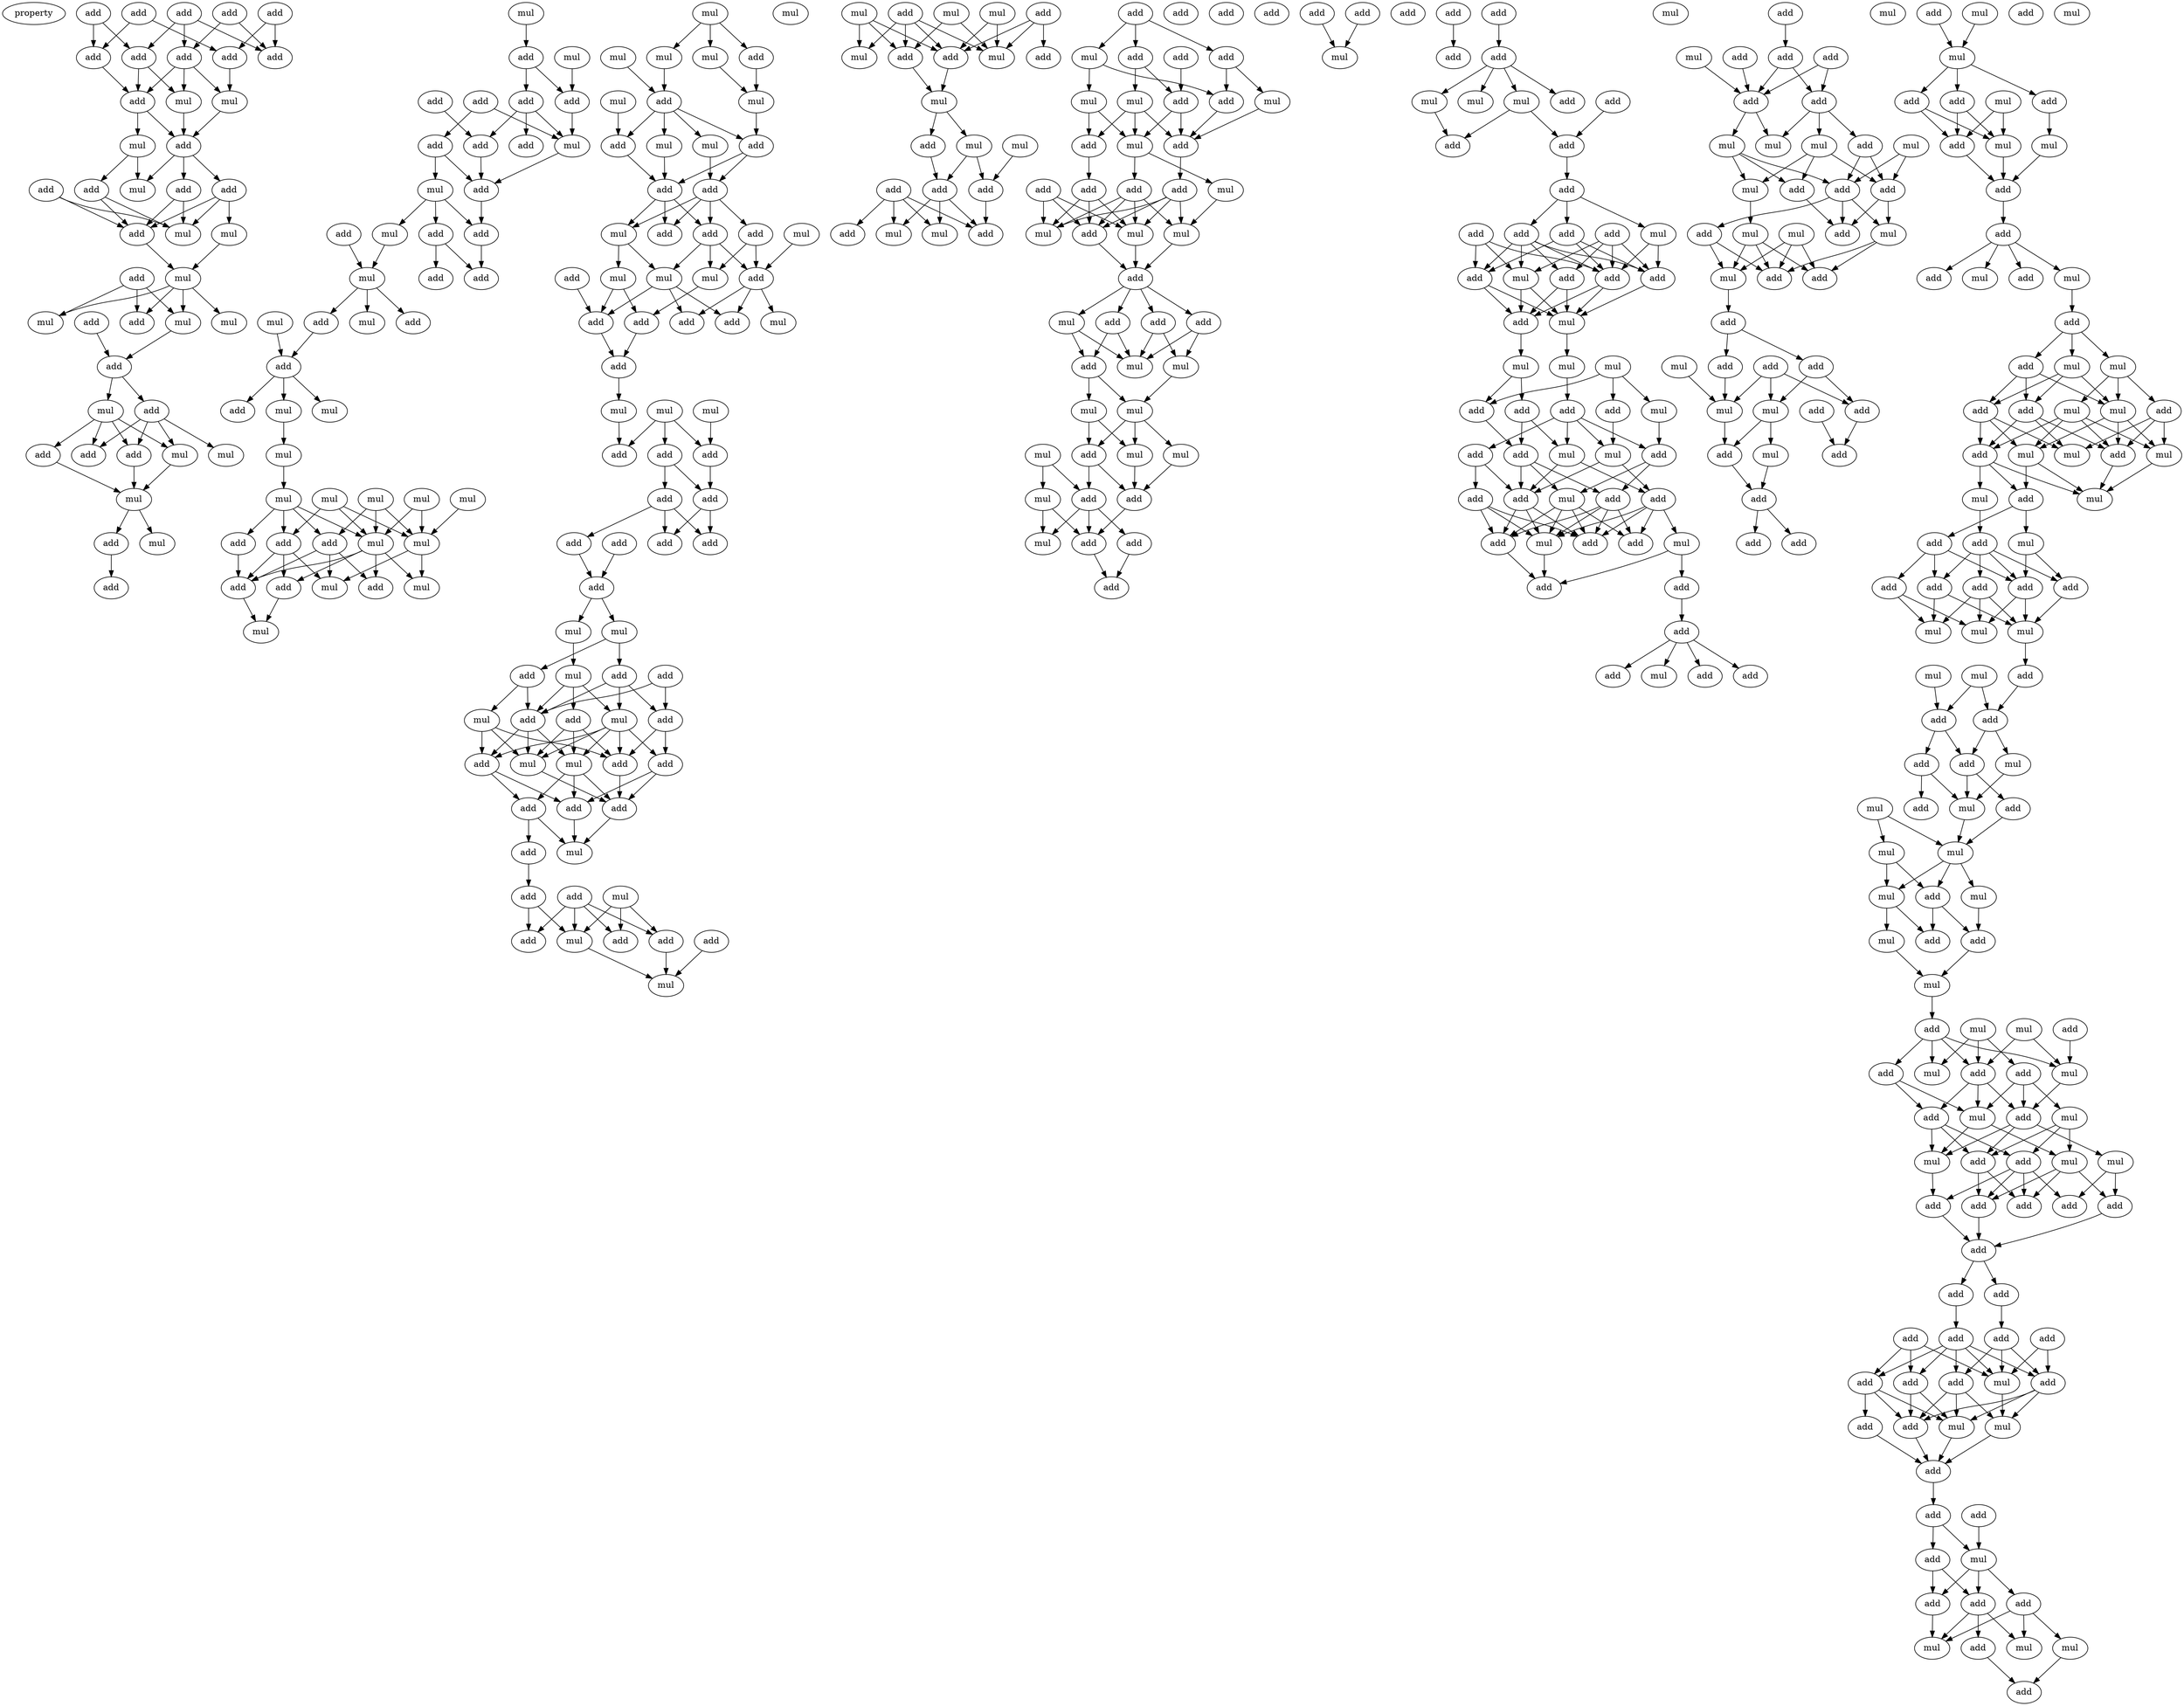 digraph {
    node [fontcolor=black]
    property [mul=2,lf=1.4]
    0 [ label = add ];
    1 [ label = add ];
    2 [ label = add ];
    3 [ label = add ];
    4 [ label = add ];
    5 [ label = add ];
    6 [ label = add ];
    7 [ label = add ];
    8 [ label = add ];
    9 [ label = add ];
    10 [ label = add ];
    11 [ label = mul ];
    12 [ label = mul ];
    13 [ label = mul ];
    14 [ label = add ];
    15 [ label = add ];
    16 [ label = mul ];
    17 [ label = add ];
    18 [ label = add ];
    19 [ label = add ];
    20 [ label = mul ];
    21 [ label = add ];
    22 [ label = mul ];
    23 [ label = mul ];
    24 [ label = add ];
    25 [ label = add ];
    26 [ label = mul ];
    27 [ label = add ];
    28 [ label = mul ];
    29 [ label = mul ];
    30 [ label = add ];
    31 [ label = mul ];
    32 [ label = add ];
    33 [ label = add ];
    34 [ label = add ];
    35 [ label = add ];
    36 [ label = mul ];
    37 [ label = mul ];
    38 [ label = mul ];
    39 [ label = add ];
    40 [ label = mul ];
    41 [ label = add ];
    42 [ label = mul ];
    43 [ label = add ];
    44 [ label = mul ];
    45 [ label = add ];
    46 [ label = add ];
    47 [ label = add ];
    48 [ label = add ];
    49 [ label = add ];
    50 [ label = add ];
    51 [ label = mul ];
    52 [ label = add ];
    53 [ label = mul ];
    54 [ label = add ];
    55 [ label = mul ];
    56 [ label = add ];
    57 [ label = add ];
    58 [ label = add ];
    59 [ label = add ];
    60 [ label = mul ];
    61 [ label = add ];
    62 [ label = mul ];
    63 [ label = add ];
    64 [ label = mul ];
    65 [ label = add ];
    66 [ label = add ];
    67 [ label = add ];
    68 [ label = mul ];
    69 [ label = mul ];
    70 [ label = mul ];
    71 [ label = mul ];
    72 [ label = mul ];
    73 [ label = mul ];
    74 [ label = mul ];
    75 [ label = mul ];
    76 [ label = add ];
    77 [ label = add ];
    78 [ label = mul ];
    79 [ label = mul ];
    80 [ label = add ];
    81 [ label = add ];
    82 [ label = mul ];
    83 [ label = add ];
    84 [ label = add ];
    85 [ label = mul ];
    86 [ label = mul ];
    87 [ label = mul ];
    88 [ label = mul ];
    89 [ label = mul ];
    90 [ label = mul ];
    91 [ label = add ];
    92 [ label = mul ];
    93 [ label = add ];
    94 [ label = mul ];
    95 [ label = add ];
    96 [ label = add ];
    97 [ label = mul ];
    98 [ label = mul ];
    99 [ label = add ];
    100 [ label = add ];
    101 [ label = add ];
    102 [ label = mul ];
    103 [ label = mul ];
    104 [ label = add ];
    105 [ label = add ];
    106 [ label = add ];
    107 [ label = add ];
    108 [ label = mul ];
    109 [ label = mul ];
    110 [ label = mul ];
    111 [ label = mul ];
    112 [ label = add ];
    113 [ label = add ];
    114 [ label = add ];
    115 [ label = add ];
    116 [ label = add ];
    117 [ label = mul ];
    118 [ label = mul ];
    119 [ label = mul ];
    120 [ label = mul ];
    121 [ label = add ];
    122 [ label = add ];
    123 [ label = add ];
    124 [ label = add ];
    125 [ label = add ];
    126 [ label = add ];
    127 [ label = add ];
    128 [ label = add ];
    129 [ label = add ];
    130 [ label = add ];
    131 [ label = mul ];
    132 [ label = mul ];
    133 [ label = add ];
    134 [ label = add ];
    135 [ label = mul ];
    136 [ label = add ];
    137 [ label = add ];
    138 [ label = add ];
    139 [ label = mul ];
    140 [ label = add ];
    141 [ label = mul ];
    142 [ label = mul ];
    143 [ label = mul ];
    144 [ label = add ];
    145 [ label = add ];
    146 [ label = add ];
    147 [ label = add ];
    148 [ label = add ];
    149 [ label = add ];
    150 [ label = mul ];
    151 [ label = add ];
    152 [ label = add ];
    153 [ label = mul ];
    154 [ label = add ];
    155 [ label = add ];
    156 [ label = add ];
    157 [ label = add ];
    158 [ label = mul ];
    159 [ label = add ];
    160 [ label = mul ];
    161 [ label = add ];
    162 [ label = add ];
    163 [ label = mul ];
    164 [ label = mul ];
    165 [ label = mul ];
    166 [ label = add ];
    167 [ label = add ];
    168 [ label = mul ];
    169 [ label = mul ];
    170 [ label = add ];
    171 [ label = mul ];
    172 [ label = mul ];
    173 [ label = add ];
    174 [ label = mul ];
    175 [ label = add ];
    176 [ label = add ];
    177 [ label = add ];
    178 [ label = mul ];
    179 [ label = add ];
    180 [ label = mul ];
    181 [ label = add ];
    182 [ label = add ];
    183 [ label = add ];
    184 [ label = add ];
    185 [ label = add ];
    186 [ label = add ];
    187 [ label = mul ];
    188 [ label = mul ];
    189 [ label = add ];
    190 [ label = mul ];
    191 [ label = mul ];
    192 [ label = add ];
    193 [ label = add ];
    194 [ label = mul ];
    195 [ label = add ];
    196 [ label = add ];
    197 [ label = add ];
    198 [ label = add ];
    199 [ label = add ];
    200 [ label = mul ];
    201 [ label = mul ];
    202 [ label = mul ];
    203 [ label = mul ];
    204 [ label = add ];
    205 [ label = add ];
    206 [ label = add ];
    207 [ label = add ];
    208 [ label = add ];
    209 [ label = add ];
    210 [ label = mul ];
    211 [ label = mul ];
    212 [ label = add ];
    213 [ label = mul ];
    214 [ label = mul ];
    215 [ label = mul ];
    216 [ label = mul ];
    217 [ label = add ];
    218 [ label = mul ];
    219 [ label = mul ];
    220 [ label = add ];
    221 [ label = mul ];
    222 [ label = add ];
    223 [ label = add ];
    224 [ label = add ];
    225 [ label = mul ];
    226 [ label = add ];
    227 [ label = add ];
    228 [ label = add ];
    229 [ label = add ];
    230 [ label = add ];
    231 [ label = add ];
    232 [ label = add ];
    233 [ label = add ];
    234 [ label = mul ];
    235 [ label = add ];
    236 [ label = add ];
    237 [ label = mul ];
    238 [ label = mul ];
    239 [ label = mul ];
    240 [ label = add ];
    241 [ label = add ];
    242 [ label = add ];
    243 [ label = add ];
    244 [ label = add ];
    245 [ label = mul ];
    246 [ label = add ];
    247 [ label = add ];
    248 [ label = add ];
    249 [ label = add ];
    250 [ label = mul ];
    251 [ label = add ];
    252 [ label = add ];
    253 [ label = add ];
    254 [ label = mul ];
    255 [ label = add ];
    256 [ label = mul ];
    257 [ label = mul ];
    258 [ label = mul ];
    259 [ label = add ];
    260 [ label = mul ];
    261 [ label = add ];
    262 [ label = add ];
    263 [ label = add ];
    264 [ label = mul ];
    265 [ label = add ];
    266 [ label = mul ];
    267 [ label = add ];
    268 [ label = add ];
    269 [ label = add ];
    270 [ label = add ];
    271 [ label = mul ];
    272 [ label = add ];
    273 [ label = add ];
    274 [ label = add ];
    275 [ label = mul ];
    276 [ label = add ];
    277 [ label = add ];
    278 [ label = mul ];
    279 [ label = add ];
    280 [ label = add ];
    281 [ label = add ];
    282 [ label = add ];
    283 [ label = mul ];
    284 [ label = add ];
    285 [ label = add ];
    286 [ label = mul ];
    287 [ label = add ];
    288 [ label = add ];
    289 [ label = mul ];
    290 [ label = add ];
    291 [ label = add ];
    292 [ label = add ];
    293 [ label = add ];
    294 [ label = add ];
    295 [ label = mul ];
    296 [ label = mul ];
    297 [ label = mul ];
    298 [ label = mul ];
    299 [ label = add ];
    300 [ label = mul ];
    301 [ label = add ];
    302 [ label = add ];
    303 [ label = mul ];
    304 [ label = add ];
    305 [ label = mul ];
    306 [ label = mul ];
    307 [ label = add ];
    308 [ label = mul ];
    309 [ label = add ];
    310 [ label = add ];
    311 [ label = add ];
    312 [ label = mul ];
    313 [ label = add ];
    314 [ label = add ];
    315 [ label = add ];
    316 [ label = mul ];
    317 [ label = add ];
    318 [ label = add ];
    319 [ label = mul ];
    320 [ label = add ];
    321 [ label = mul ];
    322 [ label = add ];
    323 [ label = add ];
    324 [ label = mul ];
    325 [ label = add ];
    326 [ label = mul ];
    327 [ label = add ];
    328 [ label = add ];
    329 [ label = mul ];
    330 [ label = add ];
    331 [ label = mul ];
    332 [ label = add ];
    333 [ label = add ];
    334 [ label = mul ];
    335 [ label = mul ];
    336 [ label = add ];
    337 [ label = add ];
    338 [ label = add ];
    339 [ label = add ];
    340 [ label = add ];
    341 [ label = mul ];
    342 [ label = add ];
    343 [ label = mul ];
    344 [ label = add ];
    345 [ label = add ];
    346 [ label = mul ];
    347 [ label = mul ];
    348 [ label = mul ];
    349 [ label = mul ];
    350 [ label = add ];
    351 [ label = add ];
    352 [ label = add ];
    353 [ label = add ];
    354 [ label = mul ];
    355 [ label = mul ];
    356 [ label = add ];
    357 [ label = mul ];
    358 [ label = mul ];
    359 [ label = add ];
    360 [ label = mul ];
    361 [ label = add ];
    362 [ label = add ];
    363 [ label = mul ];
    364 [ label = add ];
    365 [ label = add ];
    366 [ label = add ];
    367 [ label = add ];
    368 [ label = add ];
    369 [ label = mul ];
    370 [ label = mul ];
    371 [ label = mul ];
    372 [ label = mul ];
    373 [ label = mul ];
    374 [ label = add ];
    375 [ label = add ];
    376 [ label = add ];
    377 [ label = add ];
    378 [ label = mul ];
    379 [ label = add ];
    380 [ label = mul ];
    381 [ label = mul ];
    382 [ label = add ];
    383 [ label = add ];
    384 [ label = mul ];
    385 [ label = mul ];
    386 [ label = add ];
    387 [ label = mul ];
    388 [ label = mul ];
    389 [ label = mul ];
    390 [ label = add ];
    391 [ label = add ];
    392 [ label = mul ];
    393 [ label = add ];
    394 [ label = add ];
    395 [ label = mul ];
    396 [ label = mul ];
    397 [ label = add ];
    398 [ label = mul ];
    399 [ label = add ];
    400 [ label = add ];
    401 [ label = mul ];
    402 [ label = add ];
    403 [ label = mul ];
    404 [ label = mul ];
    405 [ label = add ];
    406 [ label = add ];
    407 [ label = mul ];
    408 [ label = mul ];
    409 [ label = add ];
    410 [ label = mul ];
    411 [ label = add ];
    412 [ label = add ];
    413 [ label = add ];
    414 [ label = add ];
    415 [ label = add ];
    416 [ label = add ];
    417 [ label = add ];
    418 [ label = add ];
    419 [ label = add ];
    420 [ label = add ];
    421 [ label = add ];
    422 [ label = add ];
    423 [ label = mul ];
    424 [ label = add ];
    425 [ label = add ];
    426 [ label = add ];
    427 [ label = add ];
    428 [ label = mul ];
    429 [ label = mul ];
    430 [ label = add ];
    431 [ label = add ];
    432 [ label = add ];
    433 [ label = add ];
    434 [ label = add ];
    435 [ label = mul ];
    436 [ label = mul ];
    437 [ label = add ];
    438 [ label = add ];
    439 [ label = add ];
    440 [ label = add ];
    441 [ label = mul ];
    442 [ label = add ];
    443 [ label = mul ];
    444 [ label = mul ];
    445 [ label = add ];
    0 -> 7 [ name = 0 ];
    0 -> 8 [ name = 1 ];
    1 -> 6 [ name = 2 ];
    1 -> 9 [ name = 3 ];
    2 -> 6 [ name = 4 ];
    2 -> 7 [ name = 5 ];
    2 -> 9 [ name = 6 ];
    3 -> 5 [ name = 7 ];
    3 -> 9 [ name = 8 ];
    4 -> 5 [ name = 9 ];
    4 -> 8 [ name = 10 ];
    5 -> 12 [ name = 11 ];
    6 -> 10 [ name = 12 ];
    6 -> 11 [ name = 13 ];
    6 -> 12 [ name = 14 ];
    7 -> 10 [ name = 15 ];
    7 -> 11 [ name = 16 ];
    8 -> 10 [ name = 17 ];
    10 -> 13 [ name = 18 ];
    10 -> 14 [ name = 19 ];
    11 -> 14 [ name = 20 ];
    12 -> 14 [ name = 21 ];
    13 -> 16 [ name = 22 ];
    13 -> 17 [ name = 23 ];
    14 -> 15 [ name = 24 ];
    14 -> 16 [ name = 25 ];
    14 -> 18 [ name = 26 ];
    15 -> 21 [ name = 27 ];
    15 -> 22 [ name = 28 ];
    17 -> 21 [ name = 29 ];
    17 -> 22 [ name = 30 ];
    18 -> 20 [ name = 31 ];
    18 -> 21 [ name = 32 ];
    18 -> 22 [ name = 33 ];
    19 -> 21 [ name = 34 ];
    19 -> 22 [ name = 35 ];
    20 -> 23 [ name = 36 ];
    21 -> 23 [ name = 37 ];
    23 -> 26 [ name = 38 ];
    23 -> 27 [ name = 39 ];
    23 -> 28 [ name = 40 ];
    23 -> 29 [ name = 41 ];
    24 -> 26 [ name = 42 ];
    24 -> 27 [ name = 43 ];
    24 -> 29 [ name = 44 ];
    25 -> 30 [ name = 45 ];
    26 -> 30 [ name = 46 ];
    30 -> 31 [ name = 47 ];
    30 -> 32 [ name = 48 ];
    31 -> 33 [ name = 49 ];
    31 -> 34 [ name = 50 ];
    31 -> 35 [ name = 51 ];
    31 -> 37 [ name = 52 ];
    32 -> 34 [ name = 53 ];
    32 -> 35 [ name = 54 ];
    32 -> 36 [ name = 55 ];
    32 -> 37 [ name = 56 ];
    33 -> 38 [ name = 57 ];
    35 -> 38 [ name = 58 ];
    37 -> 38 [ name = 59 ];
    38 -> 39 [ name = 60 ];
    38 -> 40 [ name = 61 ];
    39 -> 41 [ name = 62 ];
    42 -> 43 [ name = 63 ];
    43 -> 46 [ name = 64 ];
    43 -> 48 [ name = 65 ];
    44 -> 46 [ name = 66 ];
    45 -> 50 [ name = 67 ];
    46 -> 51 [ name = 68 ];
    47 -> 49 [ name = 69 ];
    47 -> 51 [ name = 70 ];
    48 -> 50 [ name = 71 ];
    48 -> 51 [ name = 72 ];
    48 -> 52 [ name = 73 ];
    49 -> 53 [ name = 74 ];
    49 -> 54 [ name = 75 ];
    50 -> 54 [ name = 76 ];
    51 -> 54 [ name = 77 ];
    53 -> 55 [ name = 78 ];
    53 -> 57 [ name = 79 ];
    53 -> 58 [ name = 80 ];
    54 -> 58 [ name = 81 ];
    55 -> 60 [ name = 82 ];
    56 -> 60 [ name = 83 ];
    57 -> 59 [ name = 84 ];
    57 -> 61 [ name = 85 ];
    58 -> 61 [ name = 86 ];
    60 -> 63 [ name = 87 ];
    60 -> 64 [ name = 88 ];
    60 -> 65 [ name = 89 ];
    62 -> 66 [ name = 90 ];
    63 -> 66 [ name = 91 ];
    66 -> 67 [ name = 92 ];
    66 -> 68 [ name = 93 ];
    66 -> 69 [ name = 94 ];
    68 -> 70 [ name = 95 ];
    70 -> 72 [ name = 96 ];
    71 -> 79 [ name = 97 ];
    72 -> 76 [ name = 98 ];
    72 -> 77 [ name = 99 ];
    72 -> 78 [ name = 100 ];
    72 -> 80 [ name = 101 ];
    73 -> 78 [ name = 102 ];
    73 -> 79 [ name = 103 ];
    74 -> 77 [ name = 104 ];
    74 -> 78 [ name = 105 ];
    74 -> 79 [ name = 106 ];
    75 -> 76 [ name = 107 ];
    75 -> 78 [ name = 108 ];
    75 -> 79 [ name = 109 ];
    76 -> 81 [ name = 110 ];
    76 -> 82 [ name = 111 ];
    76 -> 83 [ name = 112 ];
    77 -> 82 [ name = 113 ];
    77 -> 83 [ name = 114 ];
    77 -> 84 [ name = 115 ];
    78 -> 81 [ name = 116 ];
    78 -> 83 [ name = 117 ];
    78 -> 84 [ name = 118 ];
    78 -> 85 [ name = 119 ];
    79 -> 82 [ name = 120 ];
    79 -> 85 [ name = 121 ];
    80 -> 83 [ name = 122 ];
    81 -> 86 [ name = 123 ];
    83 -> 86 [ name = 124 ];
    87 -> 88 [ name = 125 ];
    87 -> 90 [ name = 126 ];
    87 -> 91 [ name = 127 ];
    88 -> 93 [ name = 128 ];
    89 -> 93 [ name = 129 ];
    90 -> 94 [ name = 130 ];
    91 -> 94 [ name = 131 ];
    92 -> 96 [ name = 132 ];
    93 -> 95 [ name = 133 ];
    93 -> 96 [ name = 134 ];
    93 -> 97 [ name = 135 ];
    93 -> 98 [ name = 136 ];
    94 -> 95 [ name = 137 ];
    95 -> 99 [ name = 138 ];
    95 -> 100 [ name = 139 ];
    96 -> 99 [ name = 140 ];
    97 -> 99 [ name = 141 ];
    98 -> 100 [ name = 142 ];
    99 -> 102 [ name = 143 ];
    99 -> 104 [ name = 144 ];
    99 -> 105 [ name = 145 ];
    100 -> 101 [ name = 146 ];
    100 -> 102 [ name = 147 ];
    100 -> 104 [ name = 148 ];
    100 -> 105 [ name = 149 ];
    101 -> 107 [ name = 150 ];
    101 -> 108 [ name = 151 ];
    102 -> 109 [ name = 152 ];
    102 -> 110 [ name = 153 ];
    103 -> 107 [ name = 154 ];
    104 -> 107 [ name = 155 ];
    104 -> 108 [ name = 156 ];
    104 -> 110 [ name = 157 ];
    106 -> 115 [ name = 158 ];
    107 -> 111 [ name = 159 ];
    107 -> 112 [ name = 160 ];
    107 -> 113 [ name = 161 ];
    108 -> 114 [ name = 162 ];
    109 -> 114 [ name = 163 ];
    109 -> 115 [ name = 164 ];
    110 -> 112 [ name = 165 ];
    110 -> 113 [ name = 166 ];
    110 -> 115 [ name = 167 ];
    114 -> 116 [ name = 168 ];
    115 -> 116 [ name = 169 ];
    116 -> 117 [ name = 170 ];
    117 -> 123 [ name = 171 ];
    118 -> 121 [ name = 172 ];
    119 -> 121 [ name = 173 ];
    119 -> 122 [ name = 174 ];
    119 -> 123 [ name = 175 ];
    121 -> 124 [ name = 176 ];
    122 -> 124 [ name = 177 ];
    122 -> 125 [ name = 178 ];
    124 -> 126 [ name = 179 ];
    124 -> 129 [ name = 180 ];
    125 -> 126 [ name = 181 ];
    125 -> 128 [ name = 182 ];
    125 -> 129 [ name = 183 ];
    127 -> 130 [ name = 184 ];
    128 -> 130 [ name = 185 ];
    130 -> 131 [ name = 186 ];
    130 -> 132 [ name = 187 ];
    131 -> 135 [ name = 188 ];
    132 -> 133 [ name = 189 ];
    132 -> 136 [ name = 190 ];
    133 -> 138 [ name = 191 ];
    133 -> 140 [ name = 192 ];
    133 -> 141 [ name = 193 ];
    134 -> 138 [ name = 194 ];
    134 -> 140 [ name = 195 ];
    135 -> 137 [ name = 196 ];
    135 -> 138 [ name = 197 ];
    135 -> 141 [ name = 198 ];
    136 -> 138 [ name = 199 ];
    136 -> 139 [ name = 200 ];
    137 -> 142 [ name = 201 ];
    137 -> 143 [ name = 202 ];
    137 -> 145 [ name = 203 ];
    138 -> 142 [ name = 204 ];
    138 -> 143 [ name = 205 ];
    138 -> 144 [ name = 206 ];
    139 -> 143 [ name = 207 ];
    139 -> 144 [ name = 208 ];
    139 -> 145 [ name = 209 ];
    140 -> 145 [ name = 210 ];
    140 -> 146 [ name = 211 ];
    141 -> 142 [ name = 212 ];
    141 -> 143 [ name = 213 ];
    141 -> 144 [ name = 214 ];
    141 -> 145 [ name = 215 ];
    141 -> 146 [ name = 216 ];
    142 -> 147 [ name = 217 ];
    142 -> 148 [ name = 218 ];
    142 -> 149 [ name = 219 ];
    143 -> 149 [ name = 220 ];
    144 -> 147 [ name = 221 ];
    144 -> 148 [ name = 222 ];
    145 -> 149 [ name = 223 ];
    146 -> 148 [ name = 224 ];
    146 -> 149 [ name = 225 ];
    147 -> 150 [ name = 226 ];
    147 -> 151 [ name = 227 ];
    148 -> 150 [ name = 228 ];
    149 -> 150 [ name = 229 ];
    151 -> 154 [ name = 230 ];
    152 -> 155 [ name = 231 ];
    152 -> 156 [ name = 232 ];
    152 -> 158 [ name = 233 ];
    152 -> 159 [ name = 234 ];
    153 -> 155 [ name = 235 ];
    153 -> 158 [ name = 236 ];
    153 -> 159 [ name = 237 ];
    154 -> 156 [ name = 238 ];
    154 -> 158 [ name = 239 ];
    155 -> 160 [ name = 240 ];
    157 -> 160 [ name = 241 ];
    158 -> 160 [ name = 242 ];
    161 -> 166 [ name = 243 ];
    161 -> 167 [ name = 244 ];
    161 -> 169 [ name = 245 ];
    162 -> 167 [ name = 246 ];
    162 -> 168 [ name = 247 ];
    162 -> 169 [ name = 248 ];
    162 -> 170 [ name = 249 ];
    163 -> 169 [ name = 250 ];
    163 -> 170 [ name = 251 ];
    164 -> 167 [ name = 252 ];
    164 -> 168 [ name = 253 ];
    164 -> 170 [ name = 254 ];
    165 -> 167 [ name = 255 ];
    165 -> 169 [ name = 256 ];
    167 -> 171 [ name = 257 ];
    170 -> 171 [ name = 258 ];
    171 -> 173 [ name = 259 ];
    171 -> 174 [ name = 260 ];
    172 -> 176 [ name = 261 ];
    173 -> 175 [ name = 262 ];
    174 -> 175 [ name = 263 ];
    174 -> 176 [ name = 264 ];
    175 -> 178 [ name = 265 ];
    175 -> 180 [ name = 266 ];
    175 -> 181 [ name = 267 ];
    176 -> 181 [ name = 268 ];
    177 -> 178 [ name = 269 ];
    177 -> 179 [ name = 270 ];
    177 -> 180 [ name = 271 ];
    177 -> 181 [ name = 272 ];
    182 -> 184 [ name = 273 ];
    182 -> 186 [ name = 274 ];
    182 -> 187 [ name = 275 ];
    184 -> 189 [ name = 276 ];
    184 -> 190 [ name = 277 ];
    185 -> 192 [ name = 278 ];
    186 -> 188 [ name = 279 ];
    186 -> 192 [ name = 280 ];
    187 -> 189 [ name = 281 ];
    187 -> 191 [ name = 282 ];
    188 -> 193 [ name = 283 ];
    188 -> 194 [ name = 284 ];
    188 -> 195 [ name = 285 ];
    189 -> 195 [ name = 286 ];
    190 -> 195 [ name = 287 ];
    191 -> 193 [ name = 288 ];
    191 -> 194 [ name = 289 ];
    192 -> 194 [ name = 290 ];
    192 -> 195 [ name = 291 ];
    193 -> 198 [ name = 292 ];
    194 -> 197 [ name = 293 ];
    194 -> 200 [ name = 294 ];
    195 -> 196 [ name = 295 ];
    196 -> 201 [ name = 296 ];
    196 -> 202 [ name = 297 ];
    196 -> 203 [ name = 298 ];
    196 -> 204 [ name = 299 ];
    197 -> 201 [ name = 300 ];
    197 -> 202 [ name = 301 ];
    197 -> 203 [ name = 302 ];
    197 -> 204 [ name = 303 ];
    198 -> 202 [ name = 304 ];
    198 -> 203 [ name = 305 ];
    198 -> 204 [ name = 306 ];
    199 -> 202 [ name = 307 ];
    199 -> 203 [ name = 308 ];
    199 -> 204 [ name = 309 ];
    200 -> 201 [ name = 310 ];
    201 -> 205 [ name = 311 ];
    202 -> 205 [ name = 312 ];
    204 -> 205 [ name = 313 ];
    205 -> 206 [ name = 314 ];
    205 -> 207 [ name = 315 ];
    205 -> 209 [ name = 316 ];
    205 -> 210 [ name = 317 ];
    206 -> 211 [ name = 318 ];
    206 -> 213 [ name = 319 ];
    207 -> 212 [ name = 320 ];
    207 -> 213 [ name = 321 ];
    209 -> 211 [ name = 322 ];
    209 -> 213 [ name = 323 ];
    210 -> 212 [ name = 324 ];
    210 -> 213 [ name = 325 ];
    211 -> 215 [ name = 326 ];
    212 -> 214 [ name = 327 ];
    212 -> 215 [ name = 328 ];
    214 -> 216 [ name = 329 ];
    214 -> 217 [ name = 330 ];
    215 -> 216 [ name = 331 ];
    215 -> 217 [ name = 332 ];
    215 -> 218 [ name = 333 ];
    216 -> 222 [ name = 334 ];
    217 -> 220 [ name = 335 ];
    217 -> 222 [ name = 336 ];
    218 -> 222 [ name = 337 ];
    219 -> 220 [ name = 338 ];
    219 -> 221 [ name = 339 ];
    220 -> 223 [ name = 340 ];
    220 -> 224 [ name = 341 ];
    220 -> 225 [ name = 342 ];
    221 -> 224 [ name = 343 ];
    221 -> 225 [ name = 344 ];
    222 -> 224 [ name = 345 ];
    223 -> 227 [ name = 346 ];
    224 -> 227 [ name = 347 ];
    228 -> 234 [ name = 348 ];
    229 -> 234 [ name = 349 ];
    231 -> 233 [ name = 350 ];
    232 -> 235 [ name = 351 ];
    235 -> 236 [ name = 352 ];
    235 -> 237 [ name = 353 ];
    235 -> 238 [ name = 354 ];
    235 -> 239 [ name = 355 ];
    237 -> 242 [ name = 356 ];
    239 -> 241 [ name = 357 ];
    239 -> 242 [ name = 358 ];
    240 -> 241 [ name = 359 ];
    241 -> 243 [ name = 360 ];
    243 -> 245 [ name = 361 ];
    243 -> 246 [ name = 362 ];
    243 -> 248 [ name = 363 ];
    244 -> 250 [ name = 364 ];
    244 -> 251 [ name = 365 ];
    244 -> 252 [ name = 366 ];
    245 -> 252 [ name = 367 ];
    245 -> 253 [ name = 368 ];
    246 -> 251 [ name = 369 ];
    246 -> 252 [ name = 370 ];
    246 -> 253 [ name = 371 ];
    247 -> 249 [ name = 372 ];
    247 -> 250 [ name = 373 ];
    247 -> 252 [ name = 374 ];
    247 -> 253 [ name = 375 ];
    248 -> 249 [ name = 376 ];
    248 -> 250 [ name = 377 ];
    248 -> 251 [ name = 378 ];
    248 -> 252 [ name = 379 ];
    248 -> 253 [ name = 380 ];
    249 -> 254 [ name = 381 ];
    249 -> 255 [ name = 382 ];
    250 -> 254 [ name = 383 ];
    250 -> 255 [ name = 384 ];
    251 -> 254 [ name = 385 ];
    251 -> 255 [ name = 386 ];
    252 -> 254 [ name = 387 ];
    252 -> 255 [ name = 388 ];
    253 -> 254 [ name = 389 ];
    254 -> 258 [ name = 390 ];
    255 -> 257 [ name = 391 ];
    256 -> 260 [ name = 392 ];
    256 -> 262 [ name = 393 ];
    256 -> 263 [ name = 394 ];
    257 -> 261 [ name = 395 ];
    257 -> 263 [ name = 396 ];
    258 -> 259 [ name = 397 ];
    259 -> 264 [ name = 398 ];
    259 -> 266 [ name = 399 ];
    259 -> 267 [ name = 400 ];
    259 -> 268 [ name = 401 ];
    260 -> 268 [ name = 402 ];
    261 -> 264 [ name = 403 ];
    261 -> 265 [ name = 404 ];
    262 -> 266 [ name = 405 ];
    263 -> 265 [ name = 406 ];
    264 -> 272 [ name = 407 ];
    264 -> 273 [ name = 408 ];
    265 -> 269 [ name = 409 ];
    265 -> 271 [ name = 410 ];
    265 -> 273 [ name = 411 ];
    266 -> 272 [ name = 412 ];
    266 -> 273 [ name = 413 ];
    267 -> 270 [ name = 414 ];
    267 -> 273 [ name = 415 ];
    268 -> 269 [ name = 416 ];
    268 -> 271 [ name = 417 ];
    269 -> 274 [ name = 418 ];
    269 -> 275 [ name = 419 ];
    269 -> 276 [ name = 420 ];
    269 -> 277 [ name = 421 ];
    270 -> 274 [ name = 422 ];
    270 -> 275 [ name = 423 ];
    270 -> 277 [ name = 424 ];
    271 -> 274 [ name = 425 ];
    271 -> 275 [ name = 426 ];
    271 -> 276 [ name = 427 ];
    271 -> 277 [ name = 428 ];
    272 -> 275 [ name = 429 ];
    272 -> 276 [ name = 430 ];
    272 -> 277 [ name = 431 ];
    272 -> 278 [ name = 432 ];
    273 -> 274 [ name = 433 ];
    273 -> 275 [ name = 434 ];
    273 -> 277 [ name = 435 ];
    274 -> 279 [ name = 436 ];
    275 -> 279 [ name = 437 ];
    278 -> 279 [ name = 438 ];
    278 -> 280 [ name = 439 ];
    280 -> 281 [ name = 440 ];
    281 -> 282 [ name = 441 ];
    281 -> 283 [ name = 442 ];
    281 -> 284 [ name = 443 ];
    281 -> 285 [ name = 444 ];
    287 -> 290 [ name = 445 ];
    288 -> 292 [ name = 446 ];
    288 -> 293 [ name = 447 ];
    289 -> 292 [ name = 448 ];
    290 -> 292 [ name = 449 ];
    290 -> 293 [ name = 450 ];
    291 -> 292 [ name = 451 ];
    292 -> 297 [ name = 452 ];
    292 -> 298 [ name = 453 ];
    293 -> 294 [ name = 454 ];
    293 -> 296 [ name = 455 ];
    293 -> 297 [ name = 456 ];
    294 -> 299 [ name = 457 ];
    294 -> 301 [ name = 458 ];
    295 -> 299 [ name = 459 ];
    295 -> 301 [ name = 460 ];
    296 -> 300 [ name = 461 ];
    296 -> 301 [ name = 462 ];
    296 -> 302 [ name = 463 ];
    298 -> 299 [ name = 464 ];
    298 -> 300 [ name = 465 ];
    298 -> 302 [ name = 466 ];
    299 -> 303 [ name = 467 ];
    299 -> 304 [ name = 468 ];
    299 -> 307 [ name = 469 ];
    300 -> 305 [ name = 470 ];
    301 -> 303 [ name = 471 ];
    301 -> 307 [ name = 472 ];
    302 -> 307 [ name = 473 ];
    303 -> 309 [ name = 474 ];
    303 -> 310 [ name = 475 ];
    304 -> 308 [ name = 476 ];
    304 -> 309 [ name = 477 ];
    305 -> 308 [ name = 478 ];
    305 -> 309 [ name = 479 ];
    305 -> 310 [ name = 480 ];
    306 -> 308 [ name = 481 ];
    306 -> 309 [ name = 482 ];
    306 -> 310 [ name = 483 ];
    308 -> 311 [ name = 484 ];
    311 -> 313 [ name = 485 ];
    311 -> 314 [ name = 486 ];
    312 -> 319 [ name = 487 ];
    313 -> 316 [ name = 488 ];
    313 -> 318 [ name = 489 ];
    314 -> 319 [ name = 490 ];
    315 -> 316 [ name = 491 ];
    315 -> 318 [ name = 492 ];
    315 -> 319 [ name = 493 ];
    316 -> 320 [ name = 494 ];
    316 -> 321 [ name = 495 ];
    317 -> 322 [ name = 496 ];
    318 -> 322 [ name = 497 ];
    319 -> 320 [ name = 498 ];
    320 -> 323 [ name = 499 ];
    321 -> 323 [ name = 500 ];
    323 -> 327 [ name = 501 ];
    323 -> 328 [ name = 502 ];
    325 -> 329 [ name = 503 ];
    326 -> 329 [ name = 504 ];
    329 -> 330 [ name = 505 ];
    329 -> 332 [ name = 506 ];
    329 -> 333 [ name = 507 ];
    330 -> 335 [ name = 508 ];
    330 -> 336 [ name = 509 ];
    331 -> 335 [ name = 510 ];
    331 -> 336 [ name = 511 ];
    332 -> 334 [ name = 512 ];
    333 -> 335 [ name = 513 ];
    333 -> 336 [ name = 514 ];
    334 -> 337 [ name = 515 ];
    335 -> 337 [ name = 516 ];
    336 -> 337 [ name = 517 ];
    337 -> 339 [ name = 518 ];
    339 -> 340 [ name = 519 ];
    339 -> 341 [ name = 520 ];
    339 -> 342 [ name = 521 ];
    339 -> 343 [ name = 522 ];
    343 -> 344 [ name = 523 ];
    344 -> 345 [ name = 524 ];
    344 -> 346 [ name = 525 ];
    344 -> 347 [ name = 526 ];
    345 -> 348 [ name = 527 ];
    345 -> 351 [ name = 528 ];
    345 -> 352 [ name = 529 ];
    346 -> 348 [ name = 530 ];
    346 -> 349 [ name = 531 ];
    346 -> 350 [ name = 532 ];
    347 -> 348 [ name = 533 ];
    347 -> 351 [ name = 534 ];
    347 -> 352 [ name = 535 ];
    348 -> 354 [ name = 536 ];
    348 -> 356 [ name = 537 ];
    348 -> 357 [ name = 538 ];
    349 -> 353 [ name = 539 ];
    349 -> 354 [ name = 540 ];
    349 -> 356 [ name = 541 ];
    349 -> 357 [ name = 542 ];
    350 -> 354 [ name = 543 ];
    350 -> 355 [ name = 544 ];
    350 -> 356 [ name = 545 ];
    351 -> 353 [ name = 546 ];
    351 -> 355 [ name = 547 ];
    351 -> 356 [ name = 548 ];
    352 -> 353 [ name = 549 ];
    352 -> 355 [ name = 550 ];
    352 -> 357 [ name = 551 ];
    353 -> 358 [ name = 552 ];
    353 -> 359 [ name = 553 ];
    353 -> 360 [ name = 554 ];
    354 -> 360 [ name = 555 ];
    356 -> 360 [ name = 556 ];
    357 -> 359 [ name = 557 ];
    357 -> 360 [ name = 558 ];
    358 -> 361 [ name = 559 ];
    359 -> 362 [ name = 560 ];
    359 -> 363 [ name = 561 ];
    361 -> 364 [ name = 562 ];
    361 -> 365 [ name = 563 ];
    361 -> 367 [ name = 564 ];
    361 -> 368 [ name = 565 ];
    362 -> 364 [ name = 566 ];
    362 -> 365 [ name = 567 ];
    362 -> 366 [ name = 568 ];
    363 -> 364 [ name = 569 ];
    363 -> 367 [ name = 570 ];
    364 -> 369 [ name = 571 ];
    364 -> 370 [ name = 572 ];
    365 -> 369 [ name = 573 ];
    365 -> 371 [ name = 574 ];
    366 -> 370 [ name = 575 ];
    366 -> 371 [ name = 576 ];
    367 -> 369 [ name = 577 ];
    368 -> 369 [ name = 578 ];
    368 -> 370 [ name = 579 ];
    368 -> 371 [ name = 580 ];
    369 -> 374 [ name = 581 ];
    372 -> 375 [ name = 582 ];
    372 -> 376 [ name = 583 ];
    373 -> 376 [ name = 584 ];
    374 -> 375 [ name = 585 ];
    375 -> 378 [ name = 586 ];
    375 -> 379 [ name = 587 ];
    376 -> 377 [ name = 588 ];
    376 -> 379 [ name = 589 ];
    377 -> 381 [ name = 590 ];
    377 -> 382 [ name = 591 ];
    378 -> 381 [ name = 592 ];
    379 -> 381 [ name = 593 ];
    379 -> 383 [ name = 594 ];
    380 -> 384 [ name = 595 ];
    380 -> 385 [ name = 596 ];
    381 -> 385 [ name = 597 ];
    383 -> 385 [ name = 598 ];
    384 -> 386 [ name = 599 ];
    384 -> 388 [ name = 600 ];
    385 -> 386 [ name = 601 ];
    385 -> 387 [ name = 602 ];
    385 -> 388 [ name = 603 ];
    386 -> 390 [ name = 604 ];
    386 -> 391 [ name = 605 ];
    387 -> 391 [ name = 606 ];
    388 -> 389 [ name = 607 ];
    388 -> 390 [ name = 608 ];
    389 -> 392 [ name = 609 ];
    391 -> 392 [ name = 610 ];
    392 -> 394 [ name = 611 ];
    393 -> 401 [ name = 612 ];
    394 -> 397 [ name = 613 ];
    394 -> 398 [ name = 614 ];
    394 -> 399 [ name = 615 ];
    394 -> 401 [ name = 616 ];
    395 -> 397 [ name = 617 ];
    395 -> 398 [ name = 618 ];
    395 -> 400 [ name = 619 ];
    396 -> 397 [ name = 620 ];
    396 -> 401 [ name = 621 ];
    397 -> 402 [ name = 622 ];
    397 -> 404 [ name = 623 ];
    397 -> 405 [ name = 624 ];
    399 -> 402 [ name = 625 ];
    399 -> 404 [ name = 626 ];
    400 -> 403 [ name = 627 ];
    400 -> 404 [ name = 628 ];
    400 -> 405 [ name = 629 ];
    401 -> 405 [ name = 630 ];
    402 -> 406 [ name = 631 ];
    402 -> 407 [ name = 632 ];
    402 -> 409 [ name = 633 ];
    403 -> 406 [ name = 634 ];
    403 -> 408 [ name = 635 ];
    403 -> 409 [ name = 636 ];
    404 -> 407 [ name = 637 ];
    404 -> 408 [ name = 638 ];
    405 -> 407 [ name = 639 ];
    405 -> 409 [ name = 640 ];
    405 -> 410 [ name = 641 ];
    406 -> 411 [ name = 642 ];
    406 -> 412 [ name = 643 ];
    406 -> 413 [ name = 644 ];
    406 -> 414 [ name = 645 ];
    407 -> 414 [ name = 646 ];
    408 -> 411 [ name = 647 ];
    408 -> 413 [ name = 648 ];
    408 -> 415 [ name = 649 ];
    409 -> 411 [ name = 650 ];
    409 -> 413 [ name = 651 ];
    410 -> 412 [ name = 652 ];
    410 -> 415 [ name = 653 ];
    413 -> 416 [ name = 654 ];
    414 -> 416 [ name = 655 ];
    415 -> 416 [ name = 656 ];
    416 -> 417 [ name = 657 ];
    416 -> 418 [ name = 658 ];
    417 -> 420 [ name = 659 ];
    418 -> 419 [ name = 660 ];
    419 -> 423 [ name = 661 ];
    419 -> 425 [ name = 662 ];
    419 -> 426 [ name = 663 ];
    420 -> 423 [ name = 664 ];
    420 -> 424 [ name = 665 ];
    420 -> 425 [ name = 666 ];
    420 -> 426 [ name = 667 ];
    420 -> 427 [ name = 668 ];
    421 -> 423 [ name = 669 ];
    421 -> 425 [ name = 670 ];
    422 -> 423 [ name = 671 ];
    422 -> 424 [ name = 672 ];
    422 -> 427 [ name = 673 ];
    423 -> 429 [ name = 674 ];
    424 -> 428 [ name = 675 ];
    424 -> 430 [ name = 676 ];
    424 -> 431 [ name = 677 ];
    425 -> 428 [ name = 678 ];
    425 -> 429 [ name = 679 ];
    425 -> 431 [ name = 680 ];
    426 -> 428 [ name = 681 ];
    426 -> 429 [ name = 682 ];
    426 -> 431 [ name = 683 ];
    427 -> 428 [ name = 684 ];
    427 -> 431 [ name = 685 ];
    428 -> 432 [ name = 686 ];
    429 -> 432 [ name = 687 ];
    430 -> 432 [ name = 688 ];
    431 -> 432 [ name = 689 ];
    432 -> 433 [ name = 690 ];
    433 -> 435 [ name = 691 ];
    433 -> 437 [ name = 692 ];
    434 -> 435 [ name = 693 ];
    435 -> 438 [ name = 694 ];
    435 -> 439 [ name = 695 ];
    435 -> 440 [ name = 696 ];
    437 -> 438 [ name = 697 ];
    437 -> 440 [ name = 698 ];
    438 -> 441 [ name = 699 ];
    438 -> 442 [ name = 700 ];
    438 -> 444 [ name = 701 ];
    439 -> 441 [ name = 702 ];
    439 -> 443 [ name = 703 ];
    439 -> 444 [ name = 704 ];
    440 -> 441 [ name = 705 ];
    442 -> 445 [ name = 706 ];
    443 -> 445 [ name = 707 ];
}
